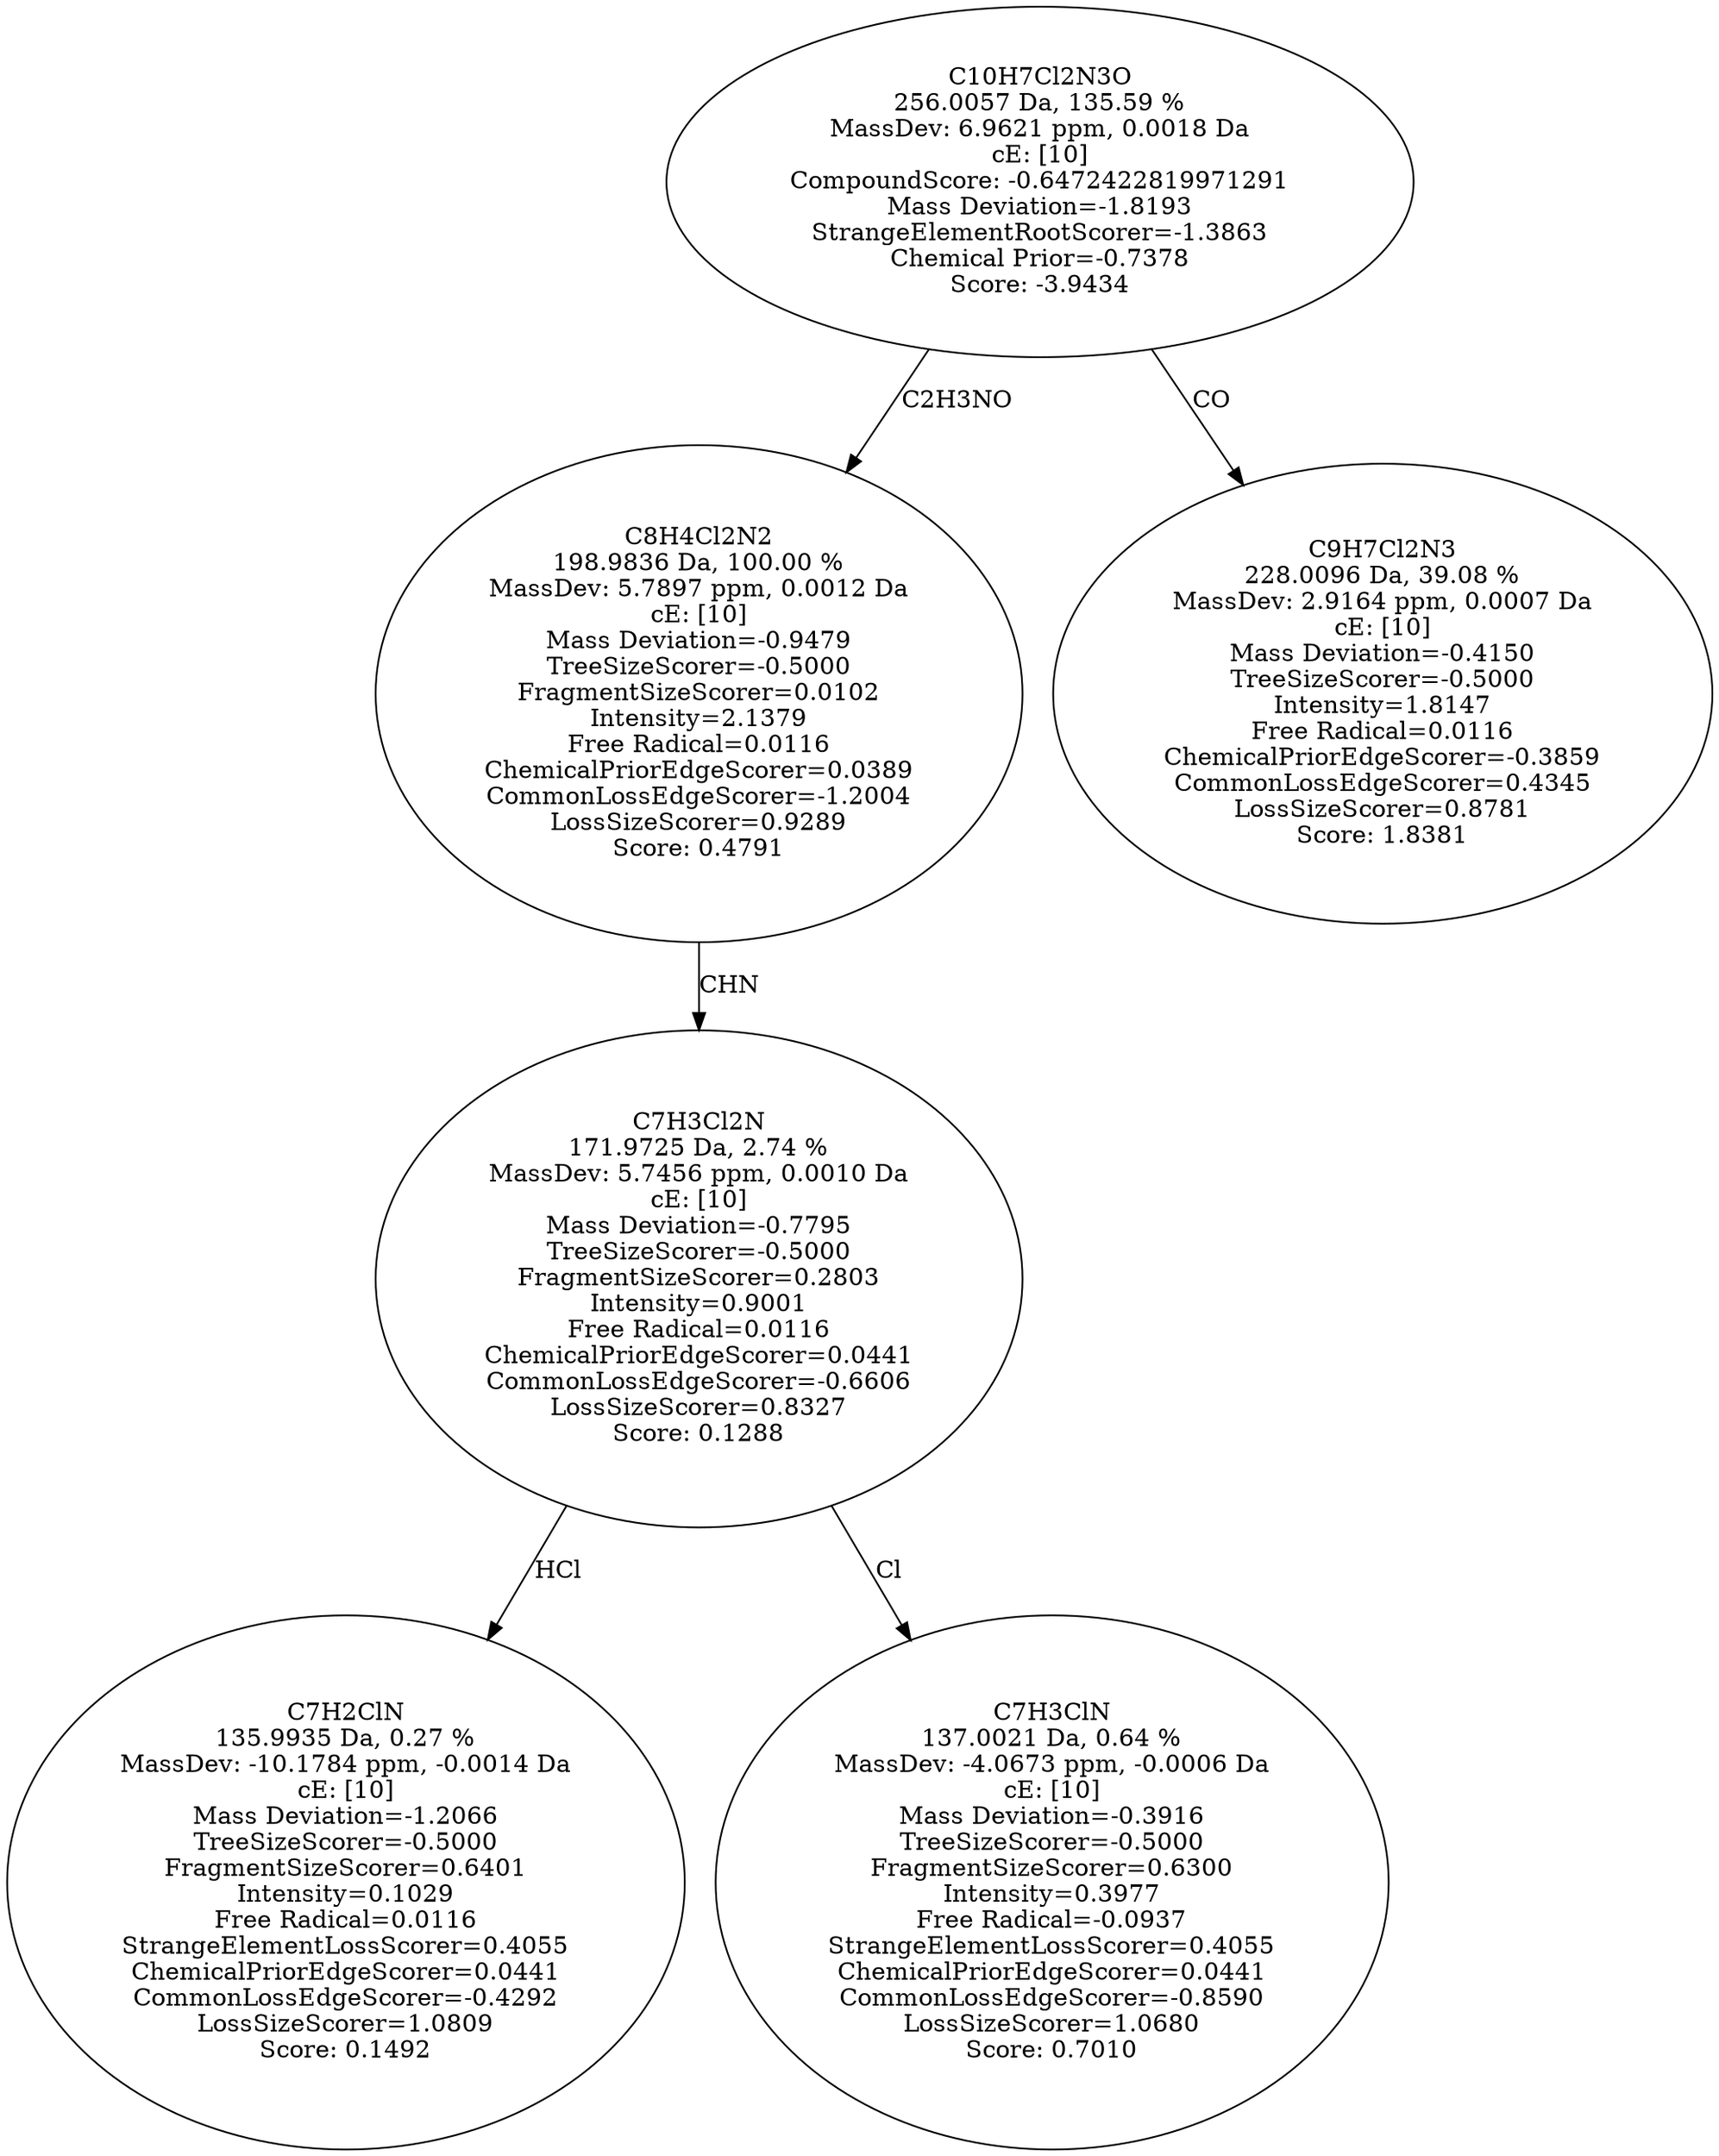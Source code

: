 strict digraph {
v1 [label="C7H2ClN\n135.9935 Da, 0.27 %\nMassDev: -10.1784 ppm, -0.0014 Da\ncE: [10]\nMass Deviation=-1.2066\nTreeSizeScorer=-0.5000\nFragmentSizeScorer=0.6401\nIntensity=0.1029\nFree Radical=0.0116\nStrangeElementLossScorer=0.4055\nChemicalPriorEdgeScorer=0.0441\nCommonLossEdgeScorer=-0.4292\nLossSizeScorer=1.0809\nScore: 0.1492"];
v2 [label="C7H3ClN\n137.0021 Da, 0.64 %\nMassDev: -4.0673 ppm, -0.0006 Da\ncE: [10]\nMass Deviation=-0.3916\nTreeSizeScorer=-0.5000\nFragmentSizeScorer=0.6300\nIntensity=0.3977\nFree Radical=-0.0937\nStrangeElementLossScorer=0.4055\nChemicalPriorEdgeScorer=0.0441\nCommonLossEdgeScorer=-0.8590\nLossSizeScorer=1.0680\nScore: 0.7010"];
v3 [label="C7H3Cl2N\n171.9725 Da, 2.74 %\nMassDev: 5.7456 ppm, 0.0010 Da\ncE: [10]\nMass Deviation=-0.7795\nTreeSizeScorer=-0.5000\nFragmentSizeScorer=0.2803\nIntensity=0.9001\nFree Radical=0.0116\nChemicalPriorEdgeScorer=0.0441\nCommonLossEdgeScorer=-0.6606\nLossSizeScorer=0.8327\nScore: 0.1288"];
v4 [label="C8H4Cl2N2\n198.9836 Da, 100.00 %\nMassDev: 5.7897 ppm, 0.0012 Da\ncE: [10]\nMass Deviation=-0.9479\nTreeSizeScorer=-0.5000\nFragmentSizeScorer=0.0102\nIntensity=2.1379\nFree Radical=0.0116\nChemicalPriorEdgeScorer=0.0389\nCommonLossEdgeScorer=-1.2004\nLossSizeScorer=0.9289\nScore: 0.4791"];
v5 [label="C9H7Cl2N3\n228.0096 Da, 39.08 %\nMassDev: 2.9164 ppm, 0.0007 Da\ncE: [10]\nMass Deviation=-0.4150\nTreeSizeScorer=-0.5000\nIntensity=1.8147\nFree Radical=0.0116\nChemicalPriorEdgeScorer=-0.3859\nCommonLossEdgeScorer=0.4345\nLossSizeScorer=0.8781\nScore: 1.8381"];
v6 [label="C10H7Cl2N3O\n256.0057 Da, 135.59 %\nMassDev: 6.9621 ppm, 0.0018 Da\ncE: [10]\nCompoundScore: -0.6472422819971291\nMass Deviation=-1.8193\nStrangeElementRootScorer=-1.3863\nChemical Prior=-0.7378\nScore: -3.9434"];
v3 -> v1 [label="HCl"];
v3 -> v2 [label="Cl"];
v4 -> v3 [label="CHN"];
v6 -> v4 [label="C2H3NO"];
v6 -> v5 [label="CO"];
}